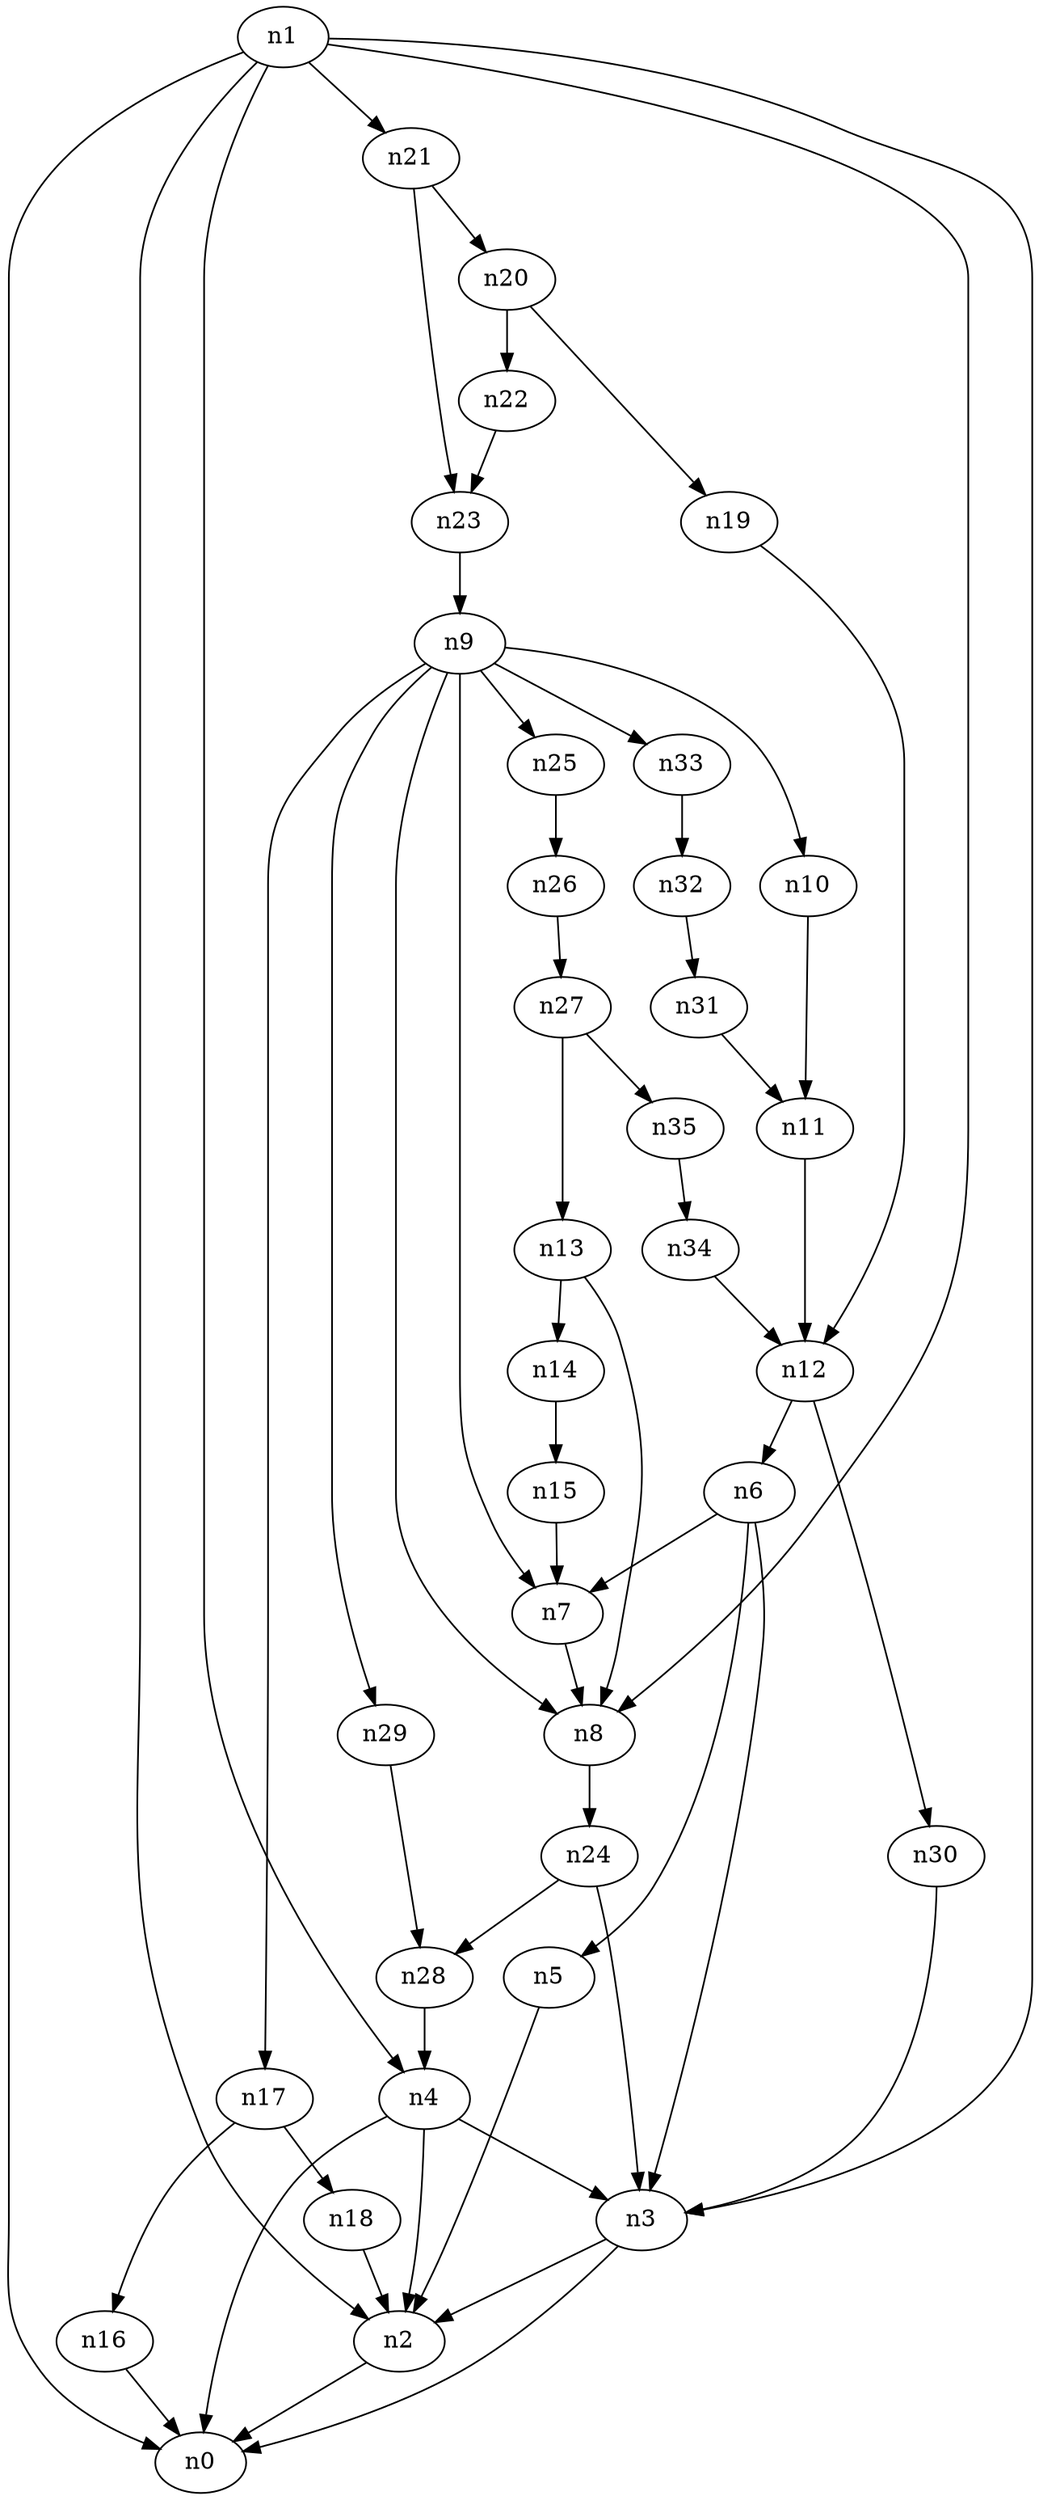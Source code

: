 digraph G {
	n1 -> n0	 [_graphml_id=e0];
	n1 -> n2	 [_graphml_id=e1];
	n1 -> n3	 [_graphml_id=e6];
	n1 -> n4	 [_graphml_id=e9];
	n1 -> n8	 [_graphml_id=e15];
	n1 -> n21	 [_graphml_id=e34];
	n2 -> n0	 [_graphml_id=e5];
	n3 -> n0	 [_graphml_id=e8];
	n3 -> n2	 [_graphml_id=e2];
	n4 -> n0	 [_graphml_id=e4];
	n4 -> n2	 [_graphml_id=e7];
	n4 -> n3	 [_graphml_id=e3];
	n5 -> n2	 [_graphml_id=e10];
	n6 -> n3	 [_graphml_id=e12];
	n6 -> n5	 [_graphml_id=e11];
	n6 -> n7	 [_graphml_id=e13];
	n7 -> n8	 [_graphml_id=e14];
	n8 -> n24	 [_graphml_id=e39];
	n9 -> n7	 [_graphml_id=e17];
	n9 -> n8	 [_graphml_id=e16];
	n9 -> n10	 [_graphml_id=e18];
	n9 -> n17	 [_graphml_id=e28];
	n9 -> n25	 [_graphml_id=e41];
	n9 -> n29	 [_graphml_id=e47];
	n9 -> n33	 [_graphml_id=e54];
	n10 -> n11	 [_graphml_id=e19];
	n11 -> n12	 [_graphml_id=e20];
	n12 -> n6	 [_graphml_id=e21];
	n12 -> n30	 [_graphml_id=e49];
	n13 -> n8	 [_graphml_id=e22];
	n13 -> n14	 [_graphml_id=e23];
	n14 -> n15	 [_graphml_id=e24];
	n15 -> n7	 [_graphml_id=e25];
	n16 -> n0	 [_graphml_id=e26];
	n17 -> n16	 [_graphml_id=e27];
	n17 -> n18	 [_graphml_id=e29];
	n18 -> n2	 [_graphml_id=e30];
	n19 -> n12	 [_graphml_id=e31];
	n20 -> n19	 [_graphml_id=e32];
	n20 -> n22	 [_graphml_id=e35];
	n21 -> n20	 [_graphml_id=e33];
	n21 -> n23	 [_graphml_id=e37];
	n22 -> n23	 [_graphml_id=e36];
	n23 -> n9	 [_graphml_id=e40];
	n24 -> n3	 [_graphml_id=e38];
	n24 -> n28	 [_graphml_id=e45];
	n25 -> n26	 [_graphml_id=e42];
	n26 -> n27	 [_graphml_id=e43];
	n27 -> n13	 [_graphml_id=e44];
	n27 -> n35	 [_graphml_id=e57];
	n28 -> n4	 [_graphml_id=e50];
	n29 -> n28	 [_graphml_id=e46];
	n30 -> n3	 [_graphml_id=e48];
	n31 -> n11	 [_graphml_id=e51];
	n32 -> n31	 [_graphml_id=e52];
	n33 -> n32	 [_graphml_id=e53];
	n34 -> n12	 [_graphml_id=e55];
	n35 -> n34	 [_graphml_id=e56];
}
